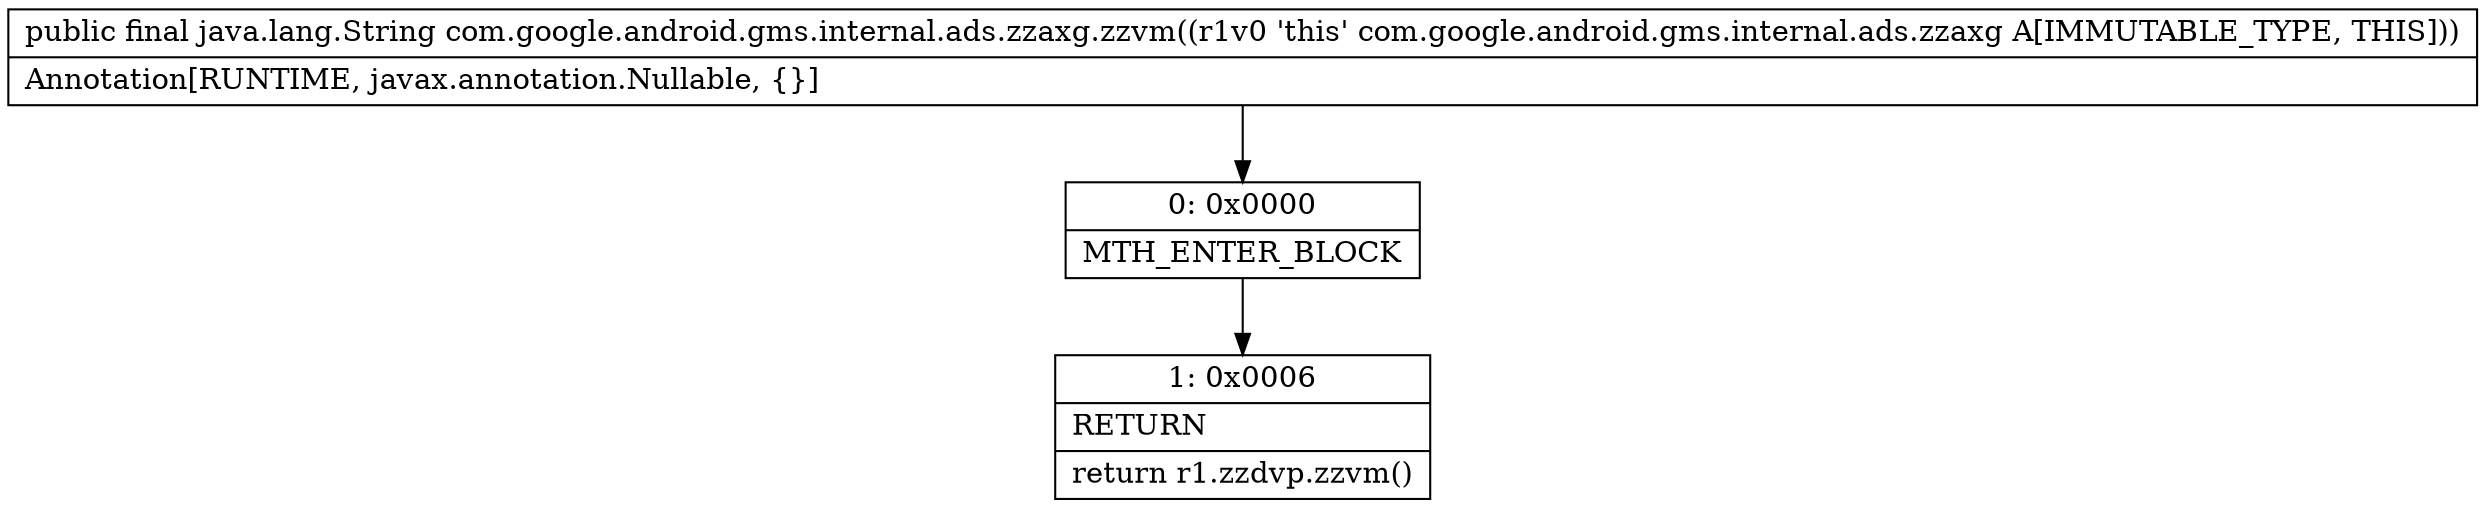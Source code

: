 digraph "CFG forcom.google.android.gms.internal.ads.zzaxg.zzvm()Ljava\/lang\/String;" {
Node_0 [shape=record,label="{0\:\ 0x0000|MTH_ENTER_BLOCK\l}"];
Node_1 [shape=record,label="{1\:\ 0x0006|RETURN\l|return r1.zzdvp.zzvm()\l}"];
MethodNode[shape=record,label="{public final java.lang.String com.google.android.gms.internal.ads.zzaxg.zzvm((r1v0 'this' com.google.android.gms.internal.ads.zzaxg A[IMMUTABLE_TYPE, THIS]))  | Annotation[RUNTIME, javax.annotation.Nullable, \{\}]\l}"];
MethodNode -> Node_0;
Node_0 -> Node_1;
}

